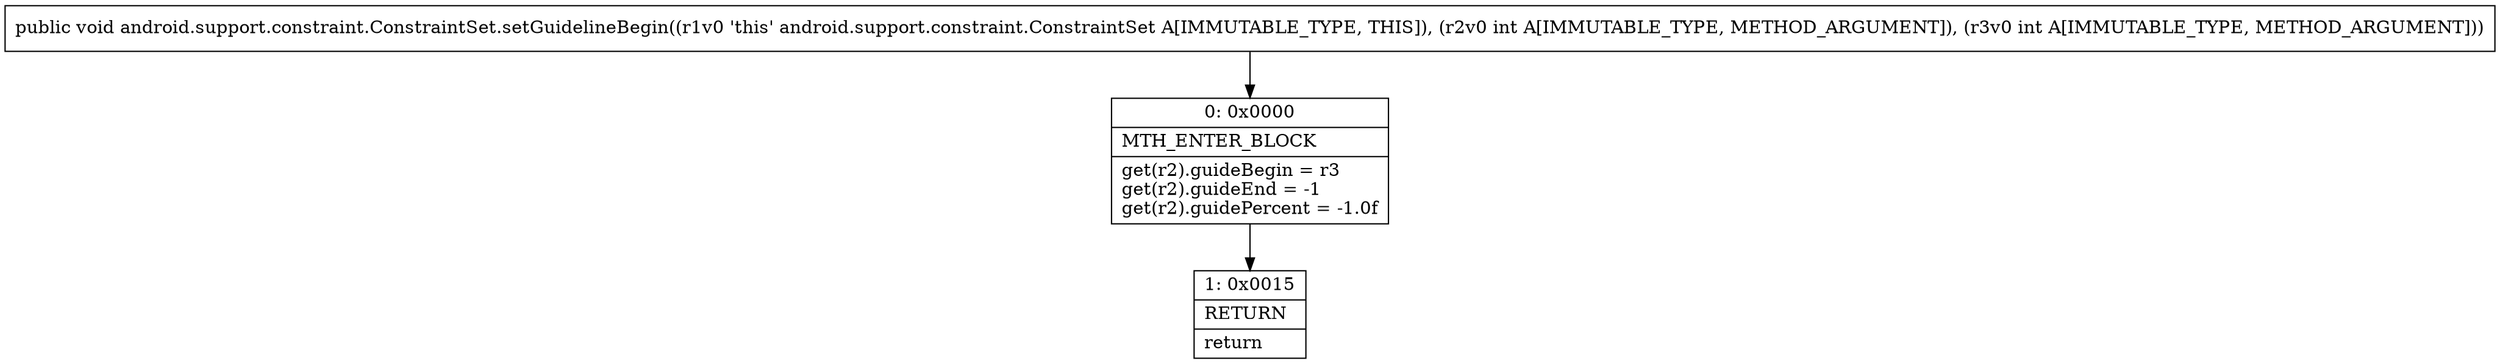 digraph "CFG forandroid.support.constraint.ConstraintSet.setGuidelineBegin(II)V" {
Node_0 [shape=record,label="{0\:\ 0x0000|MTH_ENTER_BLOCK\l|get(r2).guideBegin = r3\lget(r2).guideEnd = \-1\lget(r2).guidePercent = \-1.0f\l}"];
Node_1 [shape=record,label="{1\:\ 0x0015|RETURN\l|return\l}"];
MethodNode[shape=record,label="{public void android.support.constraint.ConstraintSet.setGuidelineBegin((r1v0 'this' android.support.constraint.ConstraintSet A[IMMUTABLE_TYPE, THIS]), (r2v0 int A[IMMUTABLE_TYPE, METHOD_ARGUMENT]), (r3v0 int A[IMMUTABLE_TYPE, METHOD_ARGUMENT])) }"];
MethodNode -> Node_0;
Node_0 -> Node_1;
}

